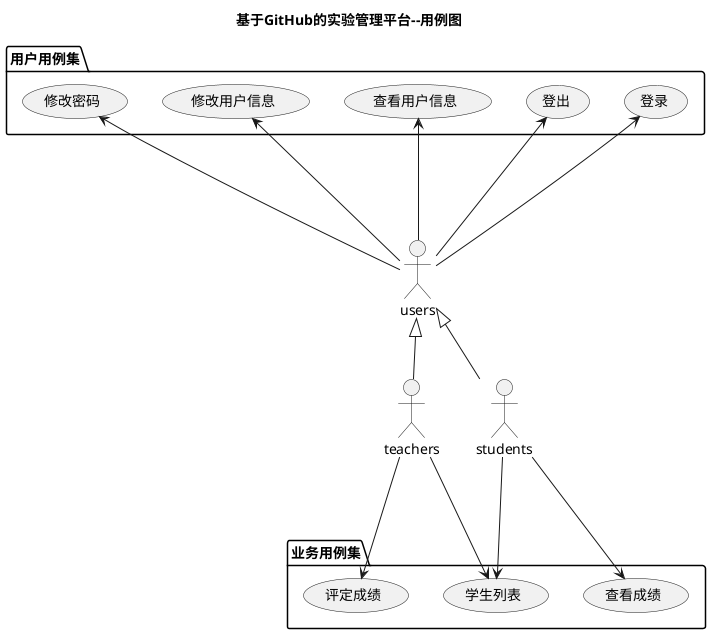 @startuml

title 基于GitHub的实验管理平台--用例图

actor teachers

actor students

actor users

users <|-- teachers

users <|-- students



package 用户用例集 {

users --up-> (登录)

users --up-> (登出)

users --up-> (查看用户信息)

users --up-> (修改用户信息)

users --up-> (修改密码)

}

package 业务用例集 {

teachers ---> (评定成绩)

teachers ---> (学生列表)

students ---> (学生列表)

students ---> (查看成绩)

}



@enduml
